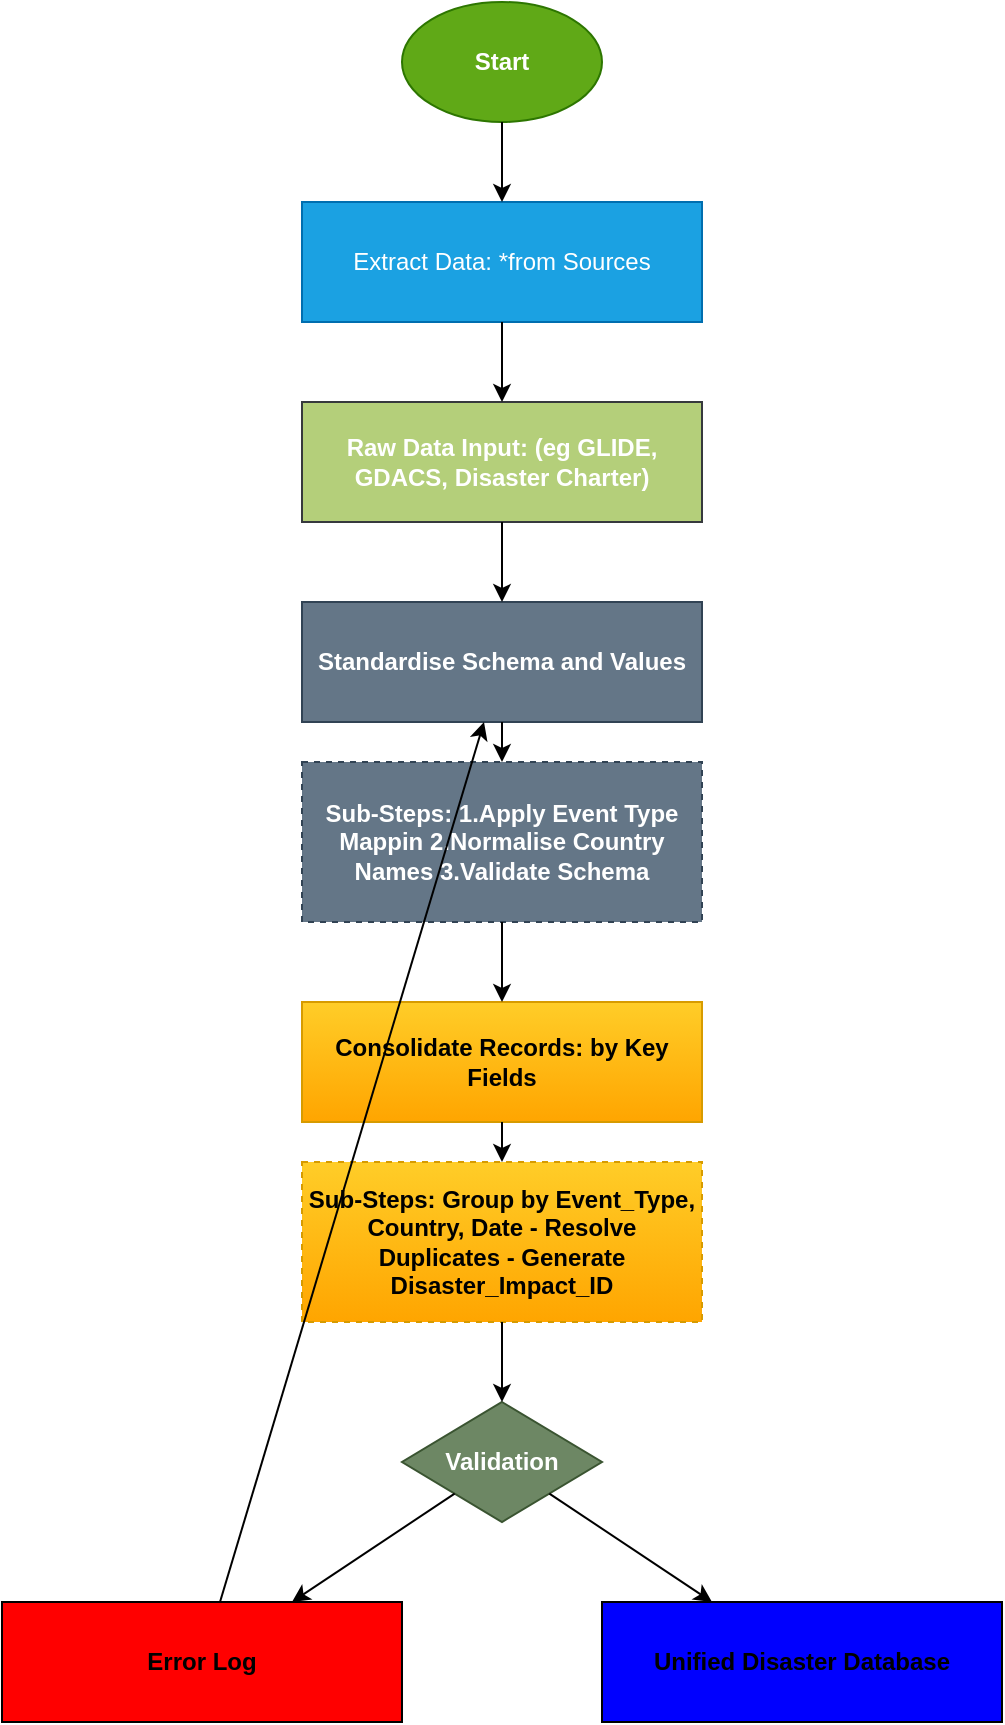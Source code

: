 <mxfile>
    <diagram id="_TRLUz1VdIy_0vlgIy0Z" name="Page-1">
        <mxGraphModel dx="1458" dy="720" grid="0" gridSize="10" guides="1" tooltips="1" connect="1" arrows="1" fold="1" page="0" pageScale="1" pageWidth="850" pageHeight="1100" math="0" shadow="0">
            <root>
                <mxCell id="0"/>
                <mxCell id="1" parent="0"/>
                <mxCell id="start" value="&lt;b&gt;Start&lt;/b&gt;" style="ellipse;whiteSpace=wrap;html=1;fillColor=#60a917;fontColor=#ffffff;strokeColor=#2D7600;" parent="1" vertex="1">
                    <mxGeometry x="300" y="20" width="100" height="60" as="geometry"/>
                </mxCell>
                <mxCell id="raw_data" value="&lt;p data-pm-slice=&quot;0 0 []&quot;&gt;Extract Data: *from Sources&lt;/p&gt;" style="parallelogram;whiteSpace=wrap;html=1;fillColor=#1ba1e2;fontColor=#ffffff;strokeColor=#006EAF;" parent="1" vertex="1">
                    <mxGeometry x="250" y="120" width="200" height="60" as="geometry"/>
                </mxCell>
                <mxCell id="extract" value="&lt;b style=&quot;color: rgb(255, 255, 255);&quot;&gt;Raw Data Input: (eg GLIDE, GDACS, Disaster Charter)&lt;/b&gt;" style="rectangle;whiteSpace=wrap;html=1;fillColor=#B4CF7A;strokeColor=#36393d;" parent="1" vertex="1">
                    <mxGeometry x="250" y="220" width="200" height="60" as="geometry"/>
                </mxCell>
                <mxCell id="standardize" value="&lt;b&gt;Standardise Schema and Values&lt;/b&gt;" style="rectangle;whiteSpace=wrap;html=1;fillColor=#647687;strokeColor=#314354;fontColor=#ffffff;" parent="1" vertex="1">
                    <mxGeometry x="250" y="320" width="200" height="60" as="geometry"/>
                </mxCell>
                <mxCell id="standardize_steps" value="&lt;b&gt;Sub-Steps: 1.Apply Event Type Mappin 2.Normalise Country Names 3.Validate Schema&lt;/b&gt;" style="dashed=1;whiteSpace=wrap;html=1;fillColor=#647687;strokeColor=#314354;fontColor=#ffffff;" parent="1" vertex="1">
                    <mxGeometry x="250" y="400" width="200" height="80" as="geometry"/>
                </mxCell>
                <mxCell id="consolidate" value="&lt;b&gt;Consolidate Records: by Key Fields&lt;/b&gt;" style="rectangle;whiteSpace=wrap;html=1;fillColor=#ffcd28;gradientColor=#ffa500;strokeColor=#d79b00;" parent="1" vertex="1">
                    <mxGeometry x="250" y="520" width="200" height="60" as="geometry"/>
                </mxCell>
                <mxCell id="consolidate_steps" value="&lt;b&gt;Sub-Steps: Group by Event_Type, Country, Date - Resolve Duplicates - Generate Disaster_Impact_ID&lt;/b&gt;" style="dashed=1;whiteSpace=wrap;html=1;fillColor=#ffcd28;gradientColor=#ffa500;strokeColor=#d79b00;" parent="1" vertex="1">
                    <mxGeometry x="250" y="600" width="200" height="80" as="geometry"/>
                </mxCell>
                <mxCell id="validate" value="&lt;b&gt;Validation&lt;/b&gt;" style="rhombus;whiteSpace=wrap;html=1;fillColor=#6d8764;strokeColor=#3A5431;fontColor=#ffffff;" parent="1" vertex="1">
                    <mxGeometry x="300" y="720" width="100" height="60" as="geometry"/>
                </mxCell>
                <mxCell id="error_log" value="&lt;b&gt;Error Log&lt;/b&gt;" style="parallelogram;fillColor=red;whiteSpace=wrap;html=1;" parent="1" vertex="1">
                    <mxGeometry x="100" y="820" width="200" height="60" as="geometry"/>
                </mxCell>
                <mxCell id="unified_db" value="&lt;b&gt;Unified Disaster Database&lt;/b&gt;" style="parallelogram;fillColor=blue;whiteSpace=wrap;html=1;" parent="1" vertex="1">
                    <mxGeometry x="400" y="820" width="200" height="60" as="geometry"/>
                </mxCell>
                <mxCell id="edge_start_raw" parent="1" source="start" target="raw_data" edge="1">
                    <mxGeometry relative="1" as="geometry"/>
                </mxCell>
                <mxCell id="edge_raw_extract" parent="1" source="raw_data" target="extract" edge="1">
                    <mxGeometry relative="1" as="geometry"/>
                </mxCell>
                <mxCell id="edge_extract_standardize" parent="1" source="extract" target="standardize" edge="1">
                    <mxGeometry relative="1" as="geometry"/>
                </mxCell>
                <mxCell id="edge_standardize_steps" parent="1" source="standardize" target="standardize_steps" edge="1">
                    <mxGeometry relative="1" as="geometry"/>
                </mxCell>
                <mxCell id="edge_steps_consolidate" parent="1" source="standardize_steps" target="consolidate" edge="1">
                    <mxGeometry relative="1" as="geometry"/>
                </mxCell>
                <mxCell id="edge_consolidate_steps" parent="1" source="consolidate" target="consolidate_steps" edge="1">
                    <mxGeometry relative="1" as="geometry"/>
                </mxCell>
                <mxCell id="edge_steps_validate" parent="1" source="consolidate_steps" target="validate" edge="1">
                    <mxGeometry relative="1" as="geometry"/>
                </mxCell>
                <mxCell id="edge_validate_db" parent="1" source="validate" target="unified_db" edge="1">
                    <mxGeometry relative="1" as="geometry"/>
                    <mxPoint x="380" as="sourcePoint"/>
                </mxCell>
                <mxCell id="edge_validate_error" parent="1" source="validate" target="error_log" edge="1">
                    <mxGeometry relative="1" as="geometry"/>
                    <mxPoint x="320" as="sourcePoint"/>
                </mxCell>
                <mxCell id="edge_error_retry" parent="1" source="error_log" target="standardize" edge="1">
                    <mxGeometry relative="1" as="geometry"/>
                    <mxPoint x="180" as="sourcePoint"/>
                </mxCell>
            </root>
        </mxGraphModel>
    </diagram>
</mxfile>